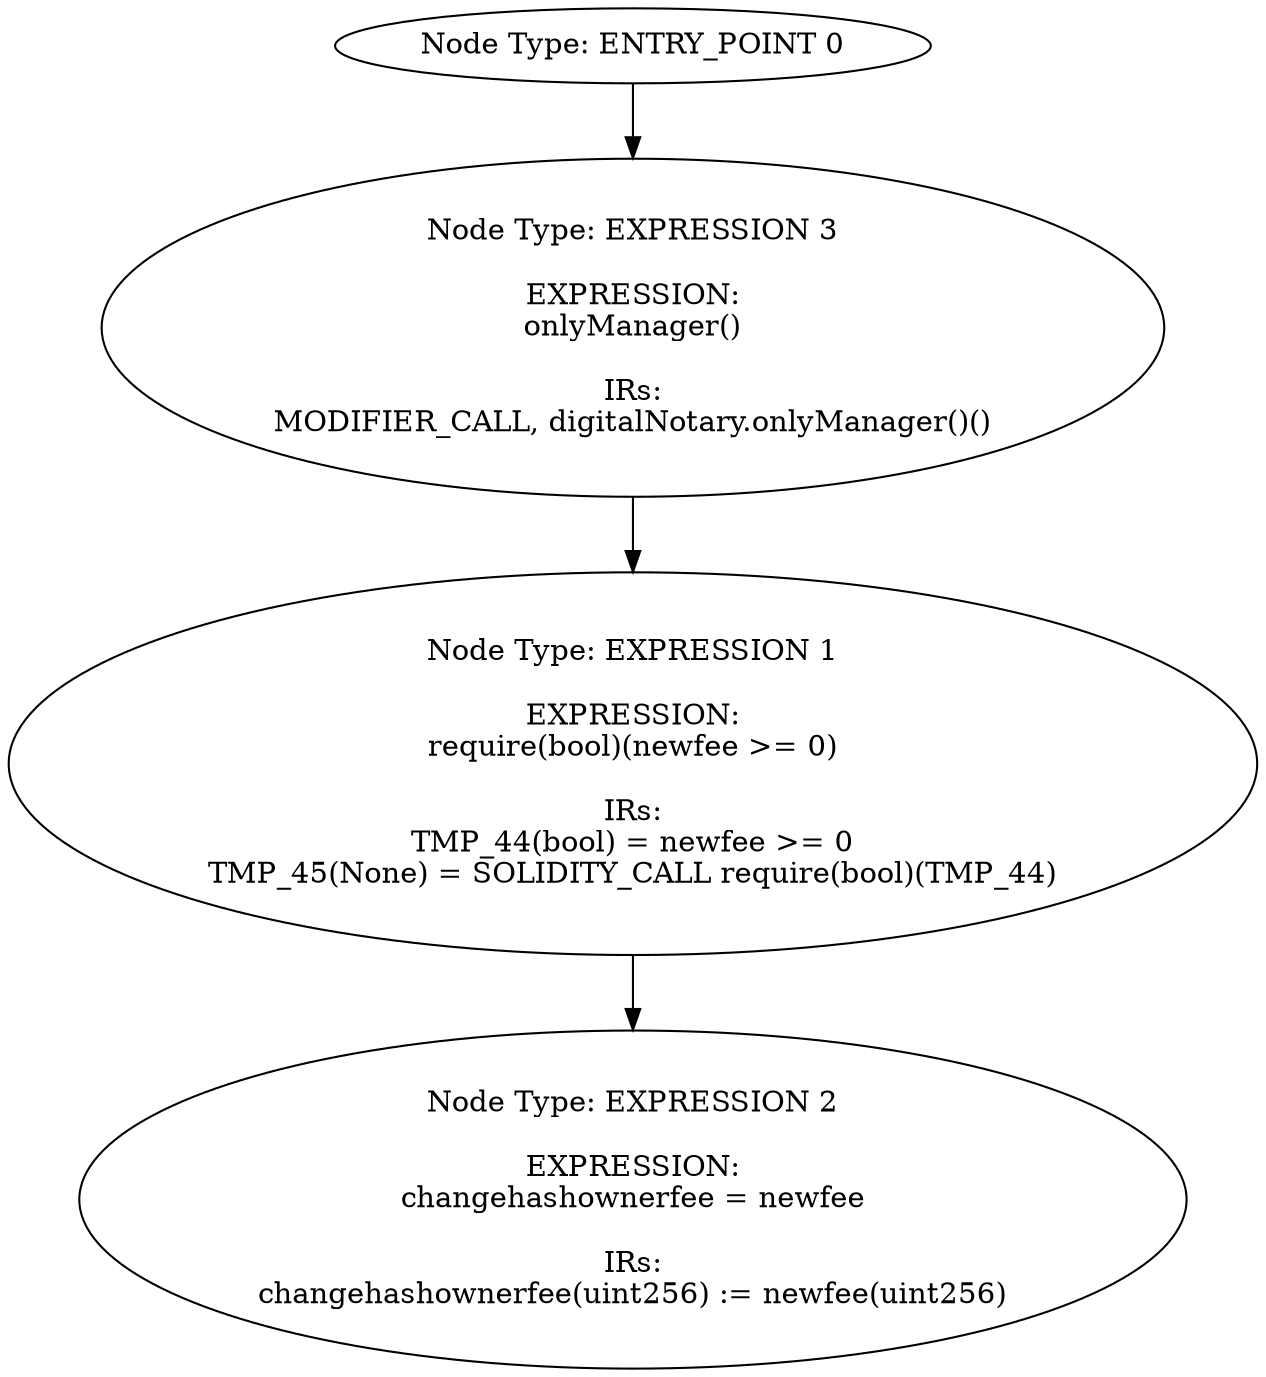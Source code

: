 digraph{
0[label="Node Type: ENTRY_POINT 0
"];
0->3;
1[label="Node Type: EXPRESSION 1

EXPRESSION:
require(bool)(newfee >= 0)

IRs:
TMP_44(bool) = newfee >= 0
TMP_45(None) = SOLIDITY_CALL require(bool)(TMP_44)"];
1->2;
2[label="Node Type: EXPRESSION 2

EXPRESSION:
changehashownerfee = newfee

IRs:
changehashownerfee(uint256) := newfee(uint256)"];
3[label="Node Type: EXPRESSION 3

EXPRESSION:
onlyManager()

IRs:
MODIFIER_CALL, digitalNotary.onlyManager()()"];
3->1;
}
